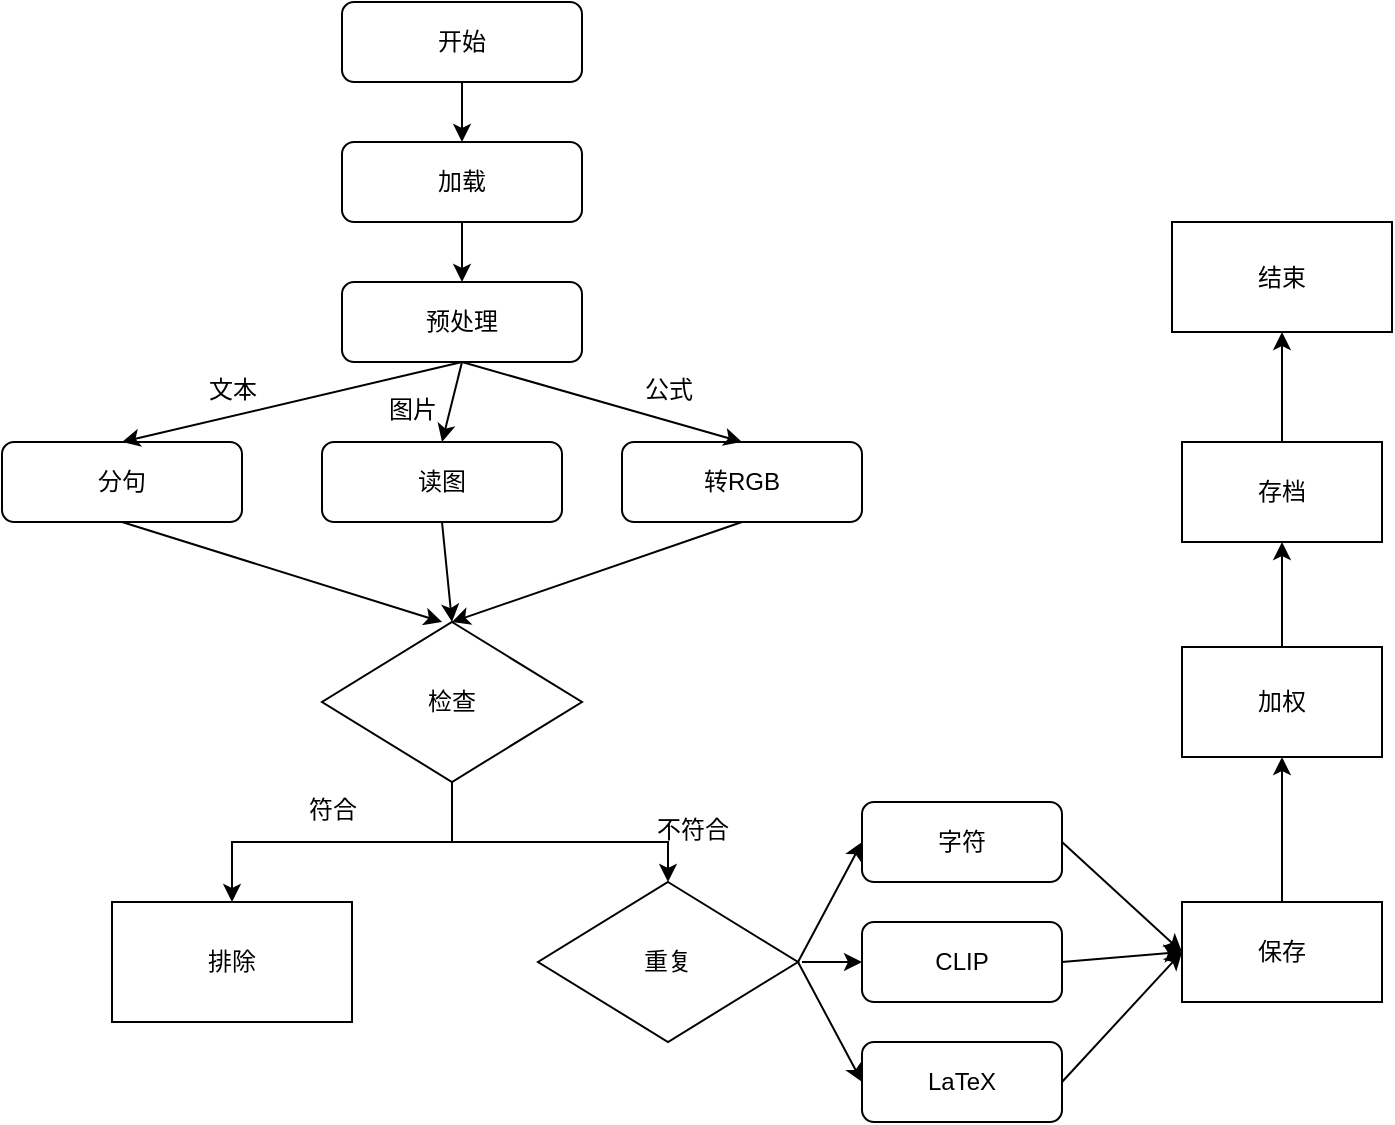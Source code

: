 <mxfile version="26.2.14">
  <diagram id="C5RBs43oDa-KdzZeNtuy" name="Page-1">
    <mxGraphModel dx="713" dy="393" grid="1" gridSize="10" guides="1" tooltips="1" connect="1" arrows="1" fold="1" page="1" pageScale="1" pageWidth="827" pageHeight="1169" math="0" shadow="0">
      <root>
        <mxCell id="WIyWlLk6GJQsqaUBKTNV-0" />
        <mxCell id="WIyWlLk6GJQsqaUBKTNV-1" parent="WIyWlLk6GJQsqaUBKTNV-0" />
        <mxCell id="WIyWlLk6GJQsqaUBKTNV-3" value="开始" style="rounded=1;whiteSpace=wrap;html=1;fontSize=12;glass=0;strokeWidth=1;shadow=0;" parent="WIyWlLk6GJQsqaUBKTNV-1" vertex="1">
          <mxGeometry x="250" y="30" width="120" height="40" as="geometry" />
        </mxCell>
        <mxCell id="qfr2FTIJ9RYCX4ZIDkta-1" value="加载" style="rounded=1;whiteSpace=wrap;html=1;fontSize=12;glass=0;strokeWidth=1;shadow=0;" vertex="1" parent="WIyWlLk6GJQsqaUBKTNV-1">
          <mxGeometry x="250" y="100" width="120" height="40" as="geometry" />
        </mxCell>
        <mxCell id="qfr2FTIJ9RYCX4ZIDkta-4" value="" style="endArrow=classic;html=1;rounded=0;exitX=0.5;exitY=1;exitDx=0;exitDy=0;entryX=0.5;entryY=0;entryDx=0;entryDy=0;" edge="1" parent="WIyWlLk6GJQsqaUBKTNV-1" source="WIyWlLk6GJQsqaUBKTNV-3" target="qfr2FTIJ9RYCX4ZIDkta-1">
          <mxGeometry width="50" height="50" relative="1" as="geometry">
            <mxPoint x="440" y="310" as="sourcePoint" />
            <mxPoint x="490" y="260" as="targetPoint" />
          </mxGeometry>
        </mxCell>
        <mxCell id="qfr2FTIJ9RYCX4ZIDkta-5" value="预处理" style="rounded=1;whiteSpace=wrap;html=1;fontSize=12;glass=0;strokeWidth=1;shadow=0;" vertex="1" parent="WIyWlLk6GJQsqaUBKTNV-1">
          <mxGeometry x="250" y="170" width="120" height="40" as="geometry" />
        </mxCell>
        <mxCell id="qfr2FTIJ9RYCX4ZIDkta-6" value="分句" style="rounded=1;whiteSpace=wrap;html=1;fontSize=12;glass=0;strokeWidth=1;shadow=0;" vertex="1" parent="WIyWlLk6GJQsqaUBKTNV-1">
          <mxGeometry x="80" y="250" width="120" height="40" as="geometry" />
        </mxCell>
        <mxCell id="qfr2FTIJ9RYCX4ZIDkta-7" value="" style="endArrow=classic;html=1;rounded=0;exitX=0.5;exitY=1;exitDx=0;exitDy=0;entryX=0.5;entryY=0;entryDx=0;entryDy=0;" edge="1" parent="WIyWlLk6GJQsqaUBKTNV-1" source="qfr2FTIJ9RYCX4ZIDkta-1" target="qfr2FTIJ9RYCX4ZIDkta-5">
          <mxGeometry width="50" height="50" relative="1" as="geometry">
            <mxPoint x="440" y="240" as="sourcePoint" />
            <mxPoint x="490" y="190" as="targetPoint" />
          </mxGeometry>
        </mxCell>
        <mxCell id="qfr2FTIJ9RYCX4ZIDkta-9" value="读图" style="rounded=1;whiteSpace=wrap;html=1;fontSize=12;glass=0;strokeWidth=1;shadow=0;" vertex="1" parent="WIyWlLk6GJQsqaUBKTNV-1">
          <mxGeometry x="240" y="250" width="120" height="40" as="geometry" />
        </mxCell>
        <mxCell id="qfr2FTIJ9RYCX4ZIDkta-10" value="转RGB" style="rounded=1;whiteSpace=wrap;html=1;fontSize=12;glass=0;strokeWidth=1;shadow=0;" vertex="1" parent="WIyWlLk6GJQsqaUBKTNV-1">
          <mxGeometry x="390" y="250" width="120" height="40" as="geometry" />
        </mxCell>
        <mxCell id="qfr2FTIJ9RYCX4ZIDkta-12" value="" style="endArrow=classic;html=1;rounded=0;exitX=0.5;exitY=1;exitDx=0;exitDy=0;entryX=0.5;entryY=0;entryDx=0;entryDy=0;" edge="1" parent="WIyWlLk6GJQsqaUBKTNV-1" source="qfr2FTIJ9RYCX4ZIDkta-5" target="qfr2FTIJ9RYCX4ZIDkta-6">
          <mxGeometry width="50" height="50" relative="1" as="geometry">
            <mxPoint x="350" y="240" as="sourcePoint" />
            <mxPoint x="400" y="190" as="targetPoint" />
          </mxGeometry>
        </mxCell>
        <mxCell id="qfr2FTIJ9RYCX4ZIDkta-13" value="" style="endArrow=classic;html=1;rounded=0;exitX=0.5;exitY=1;exitDx=0;exitDy=0;entryX=0.5;entryY=0;entryDx=0;entryDy=0;" edge="1" parent="WIyWlLk6GJQsqaUBKTNV-1" source="qfr2FTIJ9RYCX4ZIDkta-5" target="qfr2FTIJ9RYCX4ZIDkta-9">
          <mxGeometry width="50" height="50" relative="1" as="geometry">
            <mxPoint x="350" y="240" as="sourcePoint" />
            <mxPoint x="400" y="190" as="targetPoint" />
          </mxGeometry>
        </mxCell>
        <mxCell id="qfr2FTIJ9RYCX4ZIDkta-14" value="" style="endArrow=classic;html=1;rounded=0;exitX=0.5;exitY=1;exitDx=0;exitDy=0;entryX=0.5;entryY=0;entryDx=0;entryDy=0;" edge="1" parent="WIyWlLk6GJQsqaUBKTNV-1" source="qfr2FTIJ9RYCX4ZIDkta-5" target="qfr2FTIJ9RYCX4ZIDkta-10">
          <mxGeometry width="50" height="50" relative="1" as="geometry">
            <mxPoint x="350" y="240" as="sourcePoint" />
            <mxPoint x="400" y="190" as="targetPoint" />
          </mxGeometry>
        </mxCell>
        <mxCell id="qfr2FTIJ9RYCX4ZIDkta-15" value="&lt;span style=&quot;font-weight: normal;&quot;&gt;&lt;font style=&quot;font-size: 12px;&quot;&gt;文本&lt;/font&gt;&lt;/span&gt;" style="text;strokeColor=none;fillColor=none;html=1;fontSize=24;fontStyle=1;verticalAlign=middle;align=center;" vertex="1" parent="WIyWlLk6GJQsqaUBKTNV-1">
          <mxGeometry x="160" y="210" width="70" height="20" as="geometry" />
        </mxCell>
        <mxCell id="qfr2FTIJ9RYCX4ZIDkta-16" value="&lt;span style=&quot;font-weight: normal;&quot;&gt;&lt;font style=&quot;font-size: 12px;&quot;&gt;图片&lt;/font&gt;&lt;/span&gt;" style="text;strokeColor=none;fillColor=none;html=1;fontSize=24;fontStyle=1;verticalAlign=middle;align=center;" vertex="1" parent="WIyWlLk6GJQsqaUBKTNV-1">
          <mxGeometry x="250" y="220" width="70" height="20" as="geometry" />
        </mxCell>
        <mxCell id="qfr2FTIJ9RYCX4ZIDkta-17" value="&lt;span style=&quot;font-weight: normal;&quot;&gt;&lt;font style=&quot;font-size: 12px;&quot;&gt;公式&lt;/font&gt;&lt;/span&gt;" style="text;strokeColor=none;fillColor=none;html=1;fontSize=24;fontStyle=1;verticalAlign=middle;align=center;" vertex="1" parent="WIyWlLk6GJQsqaUBKTNV-1">
          <mxGeometry x="378" y="210" width="70" height="20" as="geometry" />
        </mxCell>
        <mxCell id="qfr2FTIJ9RYCX4ZIDkta-27" value="" style="edgeStyle=orthogonalEdgeStyle;rounded=0;orthogonalLoop=1;jettySize=auto;html=1;" edge="1" parent="WIyWlLk6GJQsqaUBKTNV-1" source="qfr2FTIJ9RYCX4ZIDkta-18" target="qfr2FTIJ9RYCX4ZIDkta-26">
          <mxGeometry relative="1" as="geometry" />
        </mxCell>
        <mxCell id="qfr2FTIJ9RYCX4ZIDkta-34" value="" style="edgeStyle=orthogonalEdgeStyle;rounded=0;orthogonalLoop=1;jettySize=auto;html=1;" edge="1" parent="WIyWlLk6GJQsqaUBKTNV-1" source="qfr2FTIJ9RYCX4ZIDkta-18" target="qfr2FTIJ9RYCX4ZIDkta-33">
          <mxGeometry relative="1" as="geometry">
            <Array as="points">
              <mxPoint x="305" y="450" />
              <mxPoint x="413" y="450" />
            </Array>
          </mxGeometry>
        </mxCell>
        <mxCell id="qfr2FTIJ9RYCX4ZIDkta-18" value="检查" style="rhombus;whiteSpace=wrap;html=1;" vertex="1" parent="WIyWlLk6GJQsqaUBKTNV-1">
          <mxGeometry x="240" y="340" width="130" height="80" as="geometry" />
        </mxCell>
        <mxCell id="qfr2FTIJ9RYCX4ZIDkta-22" value="" style="endArrow=classic;html=1;rounded=0;exitX=0.5;exitY=1;exitDx=0;exitDy=0;entryX=0.462;entryY=0;entryDx=0;entryDy=0;entryPerimeter=0;" edge="1" parent="WIyWlLk6GJQsqaUBKTNV-1" source="qfr2FTIJ9RYCX4ZIDkta-6" target="qfr2FTIJ9RYCX4ZIDkta-18">
          <mxGeometry width="50" height="50" relative="1" as="geometry">
            <mxPoint x="350" y="350" as="sourcePoint" />
            <mxPoint x="400" y="300" as="targetPoint" />
          </mxGeometry>
        </mxCell>
        <mxCell id="qfr2FTIJ9RYCX4ZIDkta-24" value="" style="endArrow=classic;html=1;rounded=0;entryX=0.5;entryY=0;entryDx=0;entryDy=0;exitX=0.5;exitY=1;exitDx=0;exitDy=0;" edge="1" parent="WIyWlLk6GJQsqaUBKTNV-1" source="qfr2FTIJ9RYCX4ZIDkta-10" target="qfr2FTIJ9RYCX4ZIDkta-18">
          <mxGeometry width="50" height="50" relative="1" as="geometry">
            <mxPoint x="350" y="350" as="sourcePoint" />
            <mxPoint x="400" y="300" as="targetPoint" />
          </mxGeometry>
        </mxCell>
        <mxCell id="qfr2FTIJ9RYCX4ZIDkta-25" value="" style="endArrow=classic;html=1;rounded=0;exitX=0.5;exitY=1;exitDx=0;exitDy=0;entryX=0.5;entryY=0;entryDx=0;entryDy=0;" edge="1" parent="WIyWlLk6GJQsqaUBKTNV-1" source="qfr2FTIJ9RYCX4ZIDkta-9" target="qfr2FTIJ9RYCX4ZIDkta-18">
          <mxGeometry width="50" height="50" relative="1" as="geometry">
            <mxPoint x="350" y="350" as="sourcePoint" />
            <mxPoint x="400" y="300" as="targetPoint" />
          </mxGeometry>
        </mxCell>
        <mxCell id="qfr2FTIJ9RYCX4ZIDkta-26" value="排除" style="whiteSpace=wrap;html=1;" vertex="1" parent="WIyWlLk6GJQsqaUBKTNV-1">
          <mxGeometry x="135" y="480" width="120" height="60" as="geometry" />
        </mxCell>
        <mxCell id="qfr2FTIJ9RYCX4ZIDkta-28" value="&lt;span style=&quot;font-weight: normal;&quot;&gt;&lt;font style=&quot;font-size: 12px;&quot;&gt;符合&lt;/font&gt;&lt;/span&gt;" style="text;strokeColor=none;fillColor=none;html=1;fontSize=24;fontStyle=1;verticalAlign=middle;align=center;" vertex="1" parent="WIyWlLk6GJQsqaUBKTNV-1">
          <mxGeometry x="210" y="420" width="70" height="20" as="geometry" />
        </mxCell>
        <mxCell id="qfr2FTIJ9RYCX4ZIDkta-29" value="&lt;span style=&quot;font-weight: normal;&quot;&gt;&lt;font style=&quot;font-size: 12px;&quot;&gt;不符合&lt;/font&gt;&lt;/span&gt;" style="text;strokeColor=none;fillColor=none;html=1;fontSize=24;fontStyle=1;verticalAlign=middle;align=center;" vertex="1" parent="WIyWlLk6GJQsqaUBKTNV-1">
          <mxGeometry x="390" y="430" width="70" height="20" as="geometry" />
        </mxCell>
        <mxCell id="qfr2FTIJ9RYCX4ZIDkta-33" value="重复" style="rhombus;whiteSpace=wrap;html=1;" vertex="1" parent="WIyWlLk6GJQsqaUBKTNV-1">
          <mxGeometry x="348" y="470" width="130" height="80" as="geometry" />
        </mxCell>
        <mxCell id="qfr2FTIJ9RYCX4ZIDkta-35" value="字符" style="rounded=1;whiteSpace=wrap;html=1;" vertex="1" parent="WIyWlLk6GJQsqaUBKTNV-1">
          <mxGeometry x="510" y="430" width="100" height="40" as="geometry" />
        </mxCell>
        <mxCell id="qfr2FTIJ9RYCX4ZIDkta-38" value="CLIP" style="rounded=1;whiteSpace=wrap;html=1;" vertex="1" parent="WIyWlLk6GJQsqaUBKTNV-1">
          <mxGeometry x="510" y="490" width="100" height="40" as="geometry" />
        </mxCell>
        <mxCell id="qfr2FTIJ9RYCX4ZIDkta-39" value="LaTeX" style="rounded=1;whiteSpace=wrap;html=1;" vertex="1" parent="WIyWlLk6GJQsqaUBKTNV-1">
          <mxGeometry x="510" y="550" width="100" height="40" as="geometry" />
        </mxCell>
        <mxCell id="qfr2FTIJ9RYCX4ZIDkta-41" value="" style="endArrow=classic;html=1;rounded=0;exitX=1;exitY=0.5;exitDx=0;exitDy=0;entryX=0;entryY=0.5;entryDx=0;entryDy=0;" edge="1" parent="WIyWlLk6GJQsqaUBKTNV-1" source="qfr2FTIJ9RYCX4ZIDkta-33" target="qfr2FTIJ9RYCX4ZIDkta-35">
          <mxGeometry width="50" height="50" relative="1" as="geometry">
            <mxPoint x="520" y="420" as="sourcePoint" />
            <mxPoint x="570" y="370" as="targetPoint" />
          </mxGeometry>
        </mxCell>
        <mxCell id="qfr2FTIJ9RYCX4ZIDkta-42" value="" style="endArrow=classic;html=1;rounded=0;entryX=0;entryY=0.5;entryDx=0;entryDy=0;" edge="1" parent="WIyWlLk6GJQsqaUBKTNV-1" target="qfr2FTIJ9RYCX4ZIDkta-38">
          <mxGeometry width="50" height="50" relative="1" as="geometry">
            <mxPoint x="480" y="510" as="sourcePoint" />
            <mxPoint x="570" y="370" as="targetPoint" />
          </mxGeometry>
        </mxCell>
        <mxCell id="qfr2FTIJ9RYCX4ZIDkta-43" value="" style="endArrow=classic;html=1;rounded=0;exitX=1;exitY=0.5;exitDx=0;exitDy=0;entryX=0;entryY=0.5;entryDx=0;entryDy=0;" edge="1" parent="WIyWlLk6GJQsqaUBKTNV-1" source="qfr2FTIJ9RYCX4ZIDkta-33" target="qfr2FTIJ9RYCX4ZIDkta-39">
          <mxGeometry width="50" height="50" relative="1" as="geometry">
            <mxPoint x="520" y="420" as="sourcePoint" />
            <mxPoint x="570" y="370" as="targetPoint" />
          </mxGeometry>
        </mxCell>
        <mxCell id="qfr2FTIJ9RYCX4ZIDkta-49" value="" style="edgeStyle=orthogonalEdgeStyle;rounded=0;orthogonalLoop=1;jettySize=auto;html=1;" edge="1" parent="WIyWlLk6GJQsqaUBKTNV-1" source="qfr2FTIJ9RYCX4ZIDkta-44" target="qfr2FTIJ9RYCX4ZIDkta-48">
          <mxGeometry relative="1" as="geometry" />
        </mxCell>
        <mxCell id="qfr2FTIJ9RYCX4ZIDkta-44" value="保存" style="rounded=0;whiteSpace=wrap;html=1;" vertex="1" parent="WIyWlLk6GJQsqaUBKTNV-1">
          <mxGeometry x="670" y="480" width="100" height="50" as="geometry" />
        </mxCell>
        <mxCell id="qfr2FTIJ9RYCX4ZIDkta-45" value="" style="endArrow=classic;html=1;rounded=0;exitX=1;exitY=0.5;exitDx=0;exitDy=0;entryX=0;entryY=0.5;entryDx=0;entryDy=0;" edge="1" parent="WIyWlLk6GJQsqaUBKTNV-1" source="qfr2FTIJ9RYCX4ZIDkta-35" target="qfr2FTIJ9RYCX4ZIDkta-44">
          <mxGeometry width="50" height="50" relative="1" as="geometry">
            <mxPoint x="520" y="420" as="sourcePoint" />
            <mxPoint x="570" y="370" as="targetPoint" />
          </mxGeometry>
        </mxCell>
        <mxCell id="qfr2FTIJ9RYCX4ZIDkta-46" value="" style="endArrow=classic;html=1;rounded=0;exitX=1;exitY=0.5;exitDx=0;exitDy=0;entryX=0;entryY=0.5;entryDx=0;entryDy=0;" edge="1" parent="WIyWlLk6GJQsqaUBKTNV-1" source="qfr2FTIJ9RYCX4ZIDkta-38" target="qfr2FTIJ9RYCX4ZIDkta-44">
          <mxGeometry width="50" height="50" relative="1" as="geometry">
            <mxPoint x="520" y="420" as="sourcePoint" />
            <mxPoint x="570" y="370" as="targetPoint" />
          </mxGeometry>
        </mxCell>
        <mxCell id="qfr2FTIJ9RYCX4ZIDkta-47" value="" style="endArrow=classic;html=1;rounded=0;exitX=1;exitY=0.5;exitDx=0;exitDy=0;entryX=0;entryY=0.5;entryDx=0;entryDy=0;" edge="1" parent="WIyWlLk6GJQsqaUBKTNV-1" source="qfr2FTIJ9RYCX4ZIDkta-39" target="qfr2FTIJ9RYCX4ZIDkta-44">
          <mxGeometry width="50" height="50" relative="1" as="geometry">
            <mxPoint x="520" y="420" as="sourcePoint" />
            <mxPoint x="570" y="370" as="targetPoint" />
          </mxGeometry>
        </mxCell>
        <mxCell id="qfr2FTIJ9RYCX4ZIDkta-51" value="" style="edgeStyle=orthogonalEdgeStyle;rounded=0;orthogonalLoop=1;jettySize=auto;html=1;" edge="1" parent="WIyWlLk6GJQsqaUBKTNV-1" source="qfr2FTIJ9RYCX4ZIDkta-48" target="qfr2FTIJ9RYCX4ZIDkta-50">
          <mxGeometry relative="1" as="geometry" />
        </mxCell>
        <mxCell id="qfr2FTIJ9RYCX4ZIDkta-48" value="加权" style="whiteSpace=wrap;html=1;rounded=0;" vertex="1" parent="WIyWlLk6GJQsqaUBKTNV-1">
          <mxGeometry x="670" y="352.5" width="100" height="55" as="geometry" />
        </mxCell>
        <mxCell id="qfr2FTIJ9RYCX4ZIDkta-53" value="" style="edgeStyle=orthogonalEdgeStyle;rounded=0;orthogonalLoop=1;jettySize=auto;html=1;" edge="1" parent="WIyWlLk6GJQsqaUBKTNV-1" source="qfr2FTIJ9RYCX4ZIDkta-50" target="qfr2FTIJ9RYCX4ZIDkta-52">
          <mxGeometry relative="1" as="geometry" />
        </mxCell>
        <mxCell id="qfr2FTIJ9RYCX4ZIDkta-50" value="存档" style="whiteSpace=wrap;html=1;rounded=0;" vertex="1" parent="WIyWlLk6GJQsqaUBKTNV-1">
          <mxGeometry x="670" y="250" width="100" height="50" as="geometry" />
        </mxCell>
        <mxCell id="qfr2FTIJ9RYCX4ZIDkta-52" value="结束" style="whiteSpace=wrap;html=1;rounded=0;" vertex="1" parent="WIyWlLk6GJQsqaUBKTNV-1">
          <mxGeometry x="665" y="140" width="110" height="55" as="geometry" />
        </mxCell>
      </root>
    </mxGraphModel>
  </diagram>
</mxfile>
